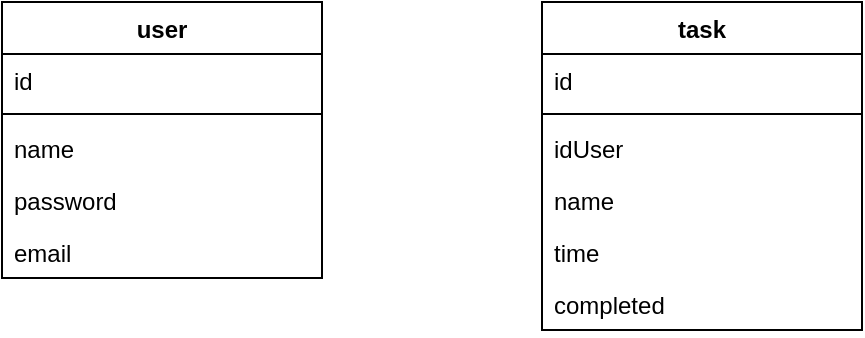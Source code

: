 <mxfile version="14.9.0" type="device"><diagram id="uFdVBoD8WIA2894mghLR" name="Page-1"><mxGraphModel dx="1488" dy="677" grid="1" gridSize="10" guides="1" tooltips="1" connect="1" arrows="1" fold="1" page="1" pageScale="1" pageWidth="850" pageHeight="1100" math="0" shadow="0"><root><mxCell id="0"/><mxCell id="1" parent="0"/><mxCell id="avLzVCNhlYktRqsRuVZ2-1" value="user" style="swimlane;fontStyle=1;align=center;verticalAlign=top;childLayout=stackLayout;horizontal=1;startSize=26;horizontalStack=0;resizeParent=1;resizeParentMax=0;resizeLast=0;collapsible=1;marginBottom=0;" vertex="1" parent="1"><mxGeometry x="70" y="270" width="160" height="138" as="geometry"/></mxCell><mxCell id="avLzVCNhlYktRqsRuVZ2-2" value="id" style="text;strokeColor=none;fillColor=none;align=left;verticalAlign=top;spacingLeft=4;spacingRight=4;overflow=hidden;rotatable=0;points=[[0,0.5],[1,0.5]];portConstraint=eastwest;" vertex="1" parent="avLzVCNhlYktRqsRuVZ2-1"><mxGeometry y="26" width="160" height="26" as="geometry"/></mxCell><mxCell id="avLzVCNhlYktRqsRuVZ2-3" value="" style="line;strokeWidth=1;fillColor=none;align=left;verticalAlign=middle;spacingTop=-1;spacingLeft=3;spacingRight=3;rotatable=0;labelPosition=right;points=[];portConstraint=eastwest;" vertex="1" parent="avLzVCNhlYktRqsRuVZ2-1"><mxGeometry y="52" width="160" height="8" as="geometry"/></mxCell><mxCell id="avLzVCNhlYktRqsRuVZ2-11" value="name" style="text;strokeColor=none;fillColor=none;align=left;verticalAlign=top;spacingLeft=4;spacingRight=4;overflow=hidden;rotatable=0;points=[[0,0.5],[1,0.5]];portConstraint=eastwest;" vertex="1" parent="avLzVCNhlYktRqsRuVZ2-1"><mxGeometry y="60" width="160" height="26" as="geometry"/></mxCell><mxCell id="avLzVCNhlYktRqsRuVZ2-12" value="password" style="text;strokeColor=none;fillColor=none;align=left;verticalAlign=top;spacingLeft=4;spacingRight=4;overflow=hidden;rotatable=0;points=[[0,0.5],[1,0.5]];portConstraint=eastwest;" vertex="1" parent="avLzVCNhlYktRqsRuVZ2-1"><mxGeometry y="86" width="160" height="26" as="geometry"/></mxCell><mxCell id="avLzVCNhlYktRqsRuVZ2-21" value="email" style="text;strokeColor=none;fillColor=none;align=left;verticalAlign=top;spacingLeft=4;spacingRight=4;overflow=hidden;rotatable=0;points=[[0,0.5],[1,0.5]];portConstraint=eastwest;" vertex="1" parent="avLzVCNhlYktRqsRuVZ2-1"><mxGeometry y="112" width="160" height="26" as="geometry"/></mxCell><mxCell id="avLzVCNhlYktRqsRuVZ2-5" value="task" style="swimlane;fontStyle=1;align=center;verticalAlign=top;childLayout=stackLayout;horizontal=1;startSize=26;horizontalStack=0;resizeParent=1;resizeParentMax=0;resizeLast=0;collapsible=1;marginBottom=0;" vertex="1" parent="1"><mxGeometry x="340" y="270" width="160" height="164" as="geometry"/></mxCell><mxCell id="avLzVCNhlYktRqsRuVZ2-6" value="id" style="text;strokeColor=none;fillColor=none;align=left;verticalAlign=top;spacingLeft=4;spacingRight=4;overflow=hidden;rotatable=0;points=[[0,0.5],[1,0.5]];portConstraint=eastwest;" vertex="1" parent="avLzVCNhlYktRqsRuVZ2-5"><mxGeometry y="26" width="160" height="26" as="geometry"/></mxCell><mxCell id="avLzVCNhlYktRqsRuVZ2-7" value="" style="line;strokeWidth=1;fillColor=none;align=left;verticalAlign=middle;spacingTop=-1;spacingLeft=3;spacingRight=3;rotatable=0;labelPosition=right;points=[];portConstraint=eastwest;" vertex="1" parent="avLzVCNhlYktRqsRuVZ2-5"><mxGeometry y="52" width="160" height="8" as="geometry"/></mxCell><mxCell id="avLzVCNhlYktRqsRuVZ2-16" value="idUser" style="text;strokeColor=none;fillColor=none;align=left;verticalAlign=top;spacingLeft=4;spacingRight=4;overflow=hidden;rotatable=0;points=[[0,0.5],[1,0.5]];portConstraint=eastwest;" vertex="1" parent="avLzVCNhlYktRqsRuVZ2-5"><mxGeometry y="60" width="160" height="26" as="geometry"/></mxCell><mxCell id="avLzVCNhlYktRqsRuVZ2-17" value="name" style="text;strokeColor=none;fillColor=none;align=left;verticalAlign=top;spacingLeft=4;spacingRight=4;overflow=hidden;rotatable=0;points=[[0,0.5],[1,0.5]];portConstraint=eastwest;" vertex="1" parent="avLzVCNhlYktRqsRuVZ2-5"><mxGeometry y="86" width="160" height="26" as="geometry"/></mxCell><mxCell id="avLzVCNhlYktRqsRuVZ2-18" value="time" style="text;strokeColor=none;fillColor=none;align=left;verticalAlign=top;spacingLeft=4;spacingRight=4;overflow=hidden;rotatable=0;points=[[0,0.5],[1,0.5]];portConstraint=eastwest;" vertex="1" parent="avLzVCNhlYktRqsRuVZ2-5"><mxGeometry y="112" width="160" height="26" as="geometry"/></mxCell><mxCell id="avLzVCNhlYktRqsRuVZ2-20" value="completed" style="text;strokeColor=none;fillColor=none;align=left;verticalAlign=top;spacingLeft=4;spacingRight=4;overflow=hidden;rotatable=0;points=[[0,0.5],[1,0.5]];portConstraint=eastwest;" vertex="1" parent="avLzVCNhlYktRqsRuVZ2-5"><mxGeometry y="138" width="160" height="26" as="geometry"/></mxCell></root></mxGraphModel></diagram></mxfile>